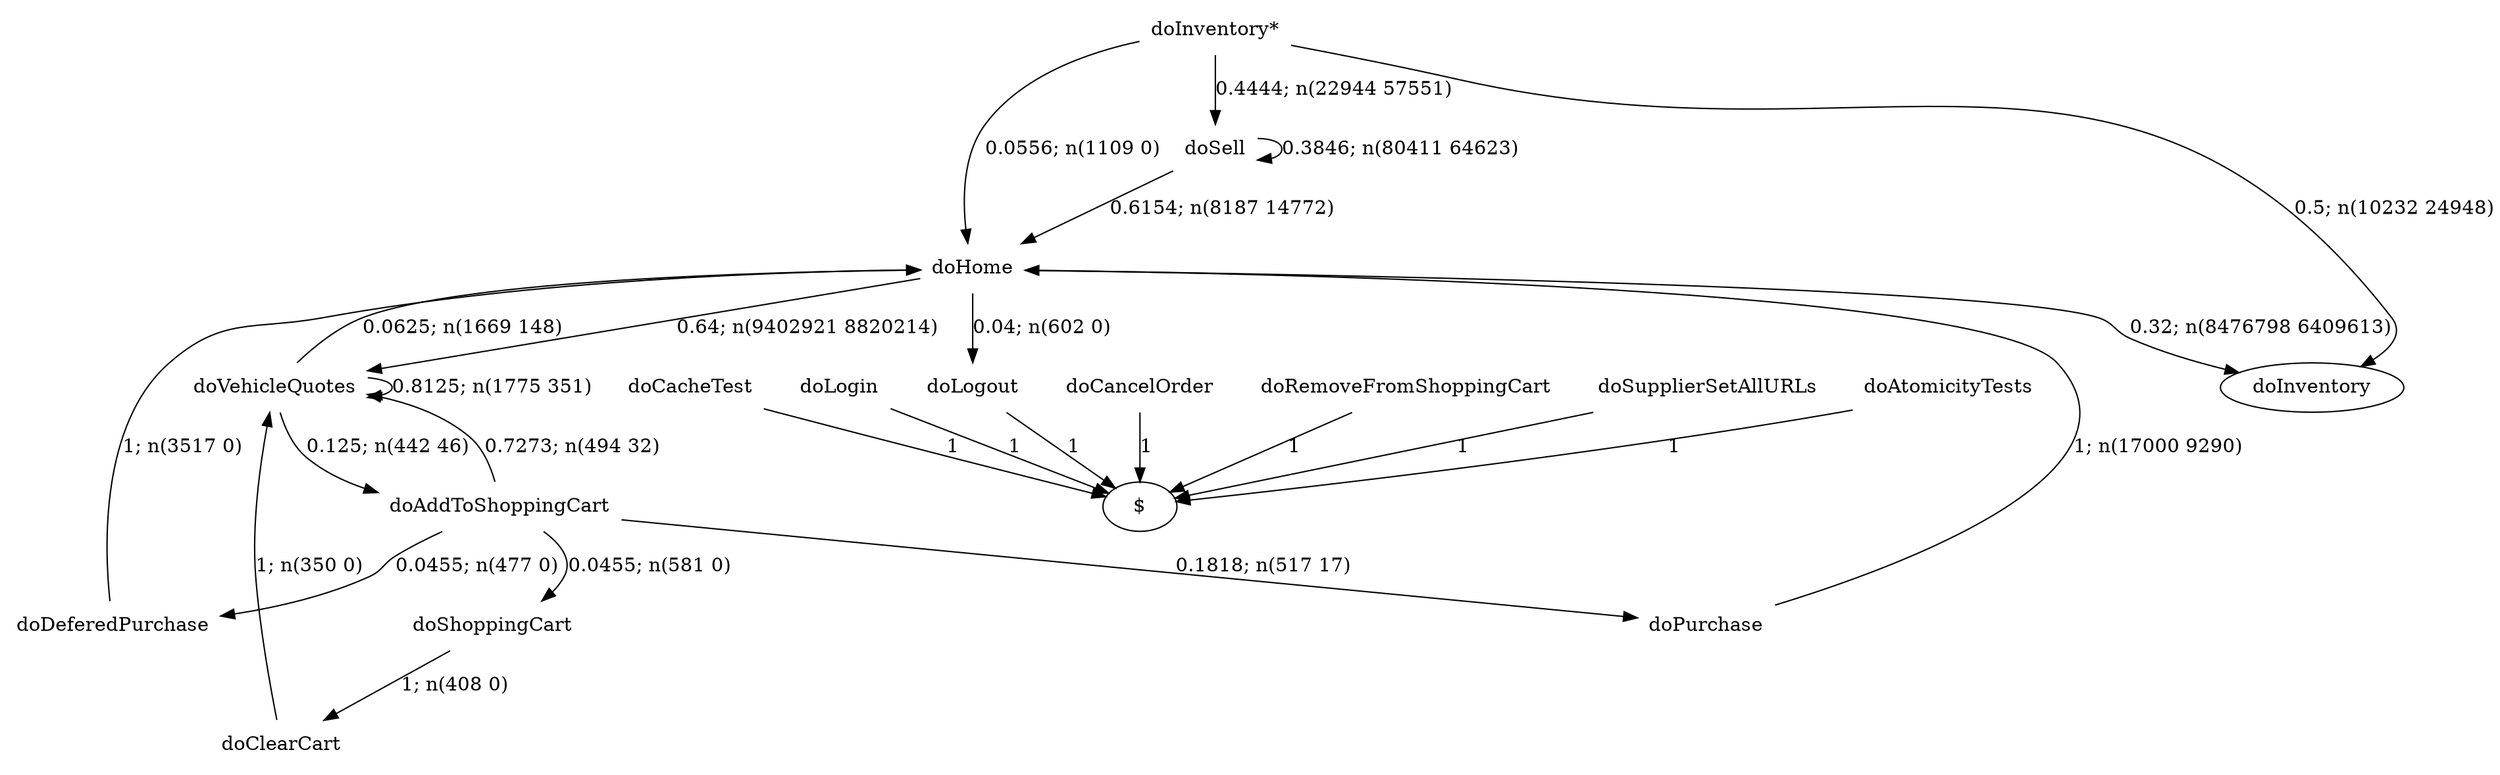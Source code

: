 digraph G {"doInventory*" [label="doInventory*",shape=none];"doSupplierSetAllURLs" [label="doSupplierSetAllURLs",shape=none];"doAtomicityTests" [label="doAtomicityTests",shape=none];"doCacheTest" [label="doCacheTest",shape=none];"doLogin" [label="doLogin",shape=none];"doVehicleQuotes" [label="doVehicleQuotes",shape=none];"doAddToShoppingCart" [label="doAddToShoppingCart",shape=none];"doDeferedPurchase" [label="doDeferedPurchase",shape=none];"doHome" [label="doHome",shape=none];"doShoppingCart" [label="doShoppingCart",shape=none];"doClearCart" [label="doClearCart",shape=none];"doPurchase" [label="doPurchase",shape=none];"doSell" [label="doSell",shape=none];"doLogout" [label="doLogout",shape=none];"doCancelOrder" [label="doCancelOrder",shape=none];"doRemoveFromShoppingCart" [label="doRemoveFromShoppingCart",shape=none];"doInventory*"->"doInventory" [style=solid,label="0.5; n(10232 24948)"];"doInventory*"->"doHome" [style=solid,label="0.0556; n(1109 0)"];"doInventory*"->"doSell" [style=solid,label="0.4444; n(22944 57551)"];"doSupplierSetAllURLs"->"$" [style=solid,label="1"];"doAtomicityTests"->"$" [style=solid,label="1"];"doCacheTest"->"$" [style=solid,label="1"];"doLogin"->"$" [style=solid,label="1"];"doVehicleQuotes"->"doVehicleQuotes" [style=solid,label="0.8125; n(1775 351)"];"doVehicleQuotes"->"doAddToShoppingCart" [style=solid,label="0.125; n(442 46)"];"doVehicleQuotes"->"doHome" [style=solid,label="0.0625; n(1669 148)"];"doAddToShoppingCart"->"doVehicleQuotes" [style=solid,label="0.7273; n(494 32)"];"doAddToShoppingCart"->"doDeferedPurchase" [style=solid,label="0.0455; n(477 0)"];"doAddToShoppingCart"->"doShoppingCart" [style=solid,label="0.0455; n(581 0)"];"doAddToShoppingCart"->"doPurchase" [style=solid,label="0.1818; n(517 17)"];"doDeferedPurchase"->"doHome" [style=solid,label="1; n(3517 0)"];"doHome"->"doInventory" [style=solid,label="0.32; n(8476798 6409613)"];"doHome"->"doVehicleQuotes" [style=solid,label="0.64; n(9402921 8820214)"];"doHome"->"doLogout" [style=solid,label="0.04; n(602 0)"];"doShoppingCart"->"doClearCart" [style=solid,label="1; n(408 0)"];"doClearCart"->"doVehicleQuotes" [style=solid,label="1; n(350 0)"];"doPurchase"->"doHome" [style=solid,label="1; n(17000 9290)"];"doSell"->"doHome" [style=solid,label="0.6154; n(8187 14772)"];"doSell"->"doSell" [style=solid,label="0.3846; n(80411 64623)"];"doLogout"->"$" [style=solid,label="1"];"doCancelOrder"->"$" [style=solid,label="1"];"doRemoveFromShoppingCart"->"$" [style=solid,label="1"];}